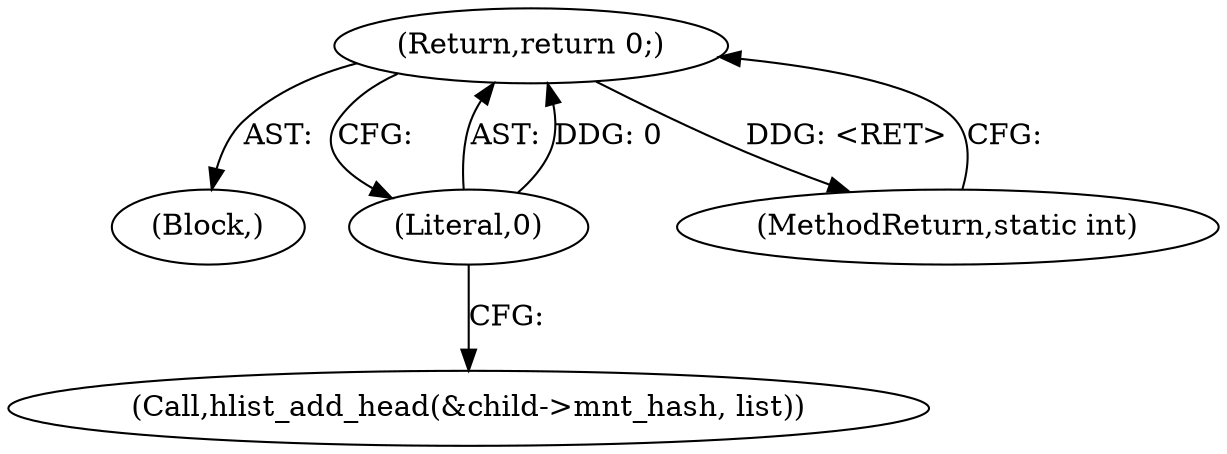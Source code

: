 digraph "1_linux_d29216842a85c7970c536108e093963f02714498_5@del" {
"1000271" [label="(Return,return 0;)"];
"1000272" [label="(Literal,0)"];
"1000265" [label="(Call,hlist_add_head(&child->mnt_hash, list))"];
"1000106" [label="(Block,)"];
"1000272" [label="(Literal,0)"];
"1000273" [label="(MethodReturn,static int)"];
"1000271" [label="(Return,return 0;)"];
"1000271" -> "1000106"  [label="AST: "];
"1000271" -> "1000272"  [label="CFG: "];
"1000272" -> "1000271"  [label="AST: "];
"1000273" -> "1000271"  [label="CFG: "];
"1000271" -> "1000273"  [label="DDG: <RET>"];
"1000272" -> "1000271"  [label="DDG: 0"];
"1000272" -> "1000265"  [label="CFG: "];
}
